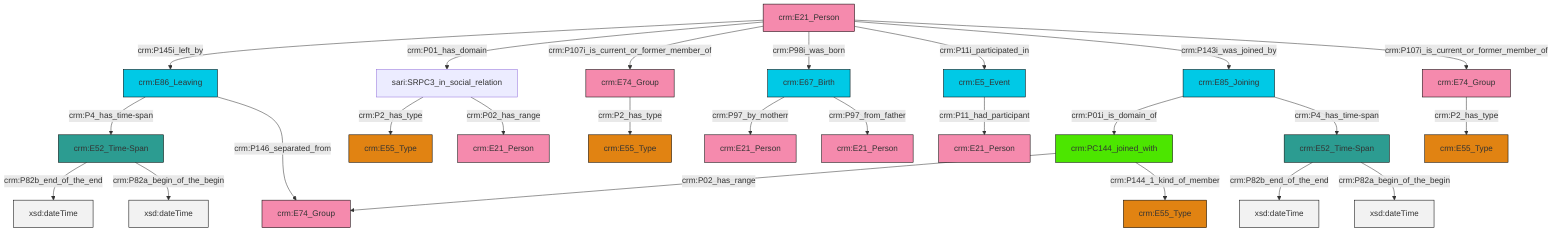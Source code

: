 graph TD
classDef Literal fill:#f2f2f2,stroke:#000000;
classDef CRM_Entity fill:#FFFFFF,stroke:#000000;
classDef Temporal_Entity fill:#00C9E6, stroke:#000000;
classDef Type fill:#E18312, stroke:#000000;
classDef Time-Span fill:#2C9C91, stroke:#000000;
classDef Appellation fill:#FFEB7F, stroke:#000000;
classDef Place fill:#008836, stroke:#000000;
classDef Persistent_Item fill:#B266B2, stroke:#000000;
classDef Conceptual_Object fill:#FFD700, stroke:#000000;
classDef Physical_Thing fill:#D2B48C, stroke:#000000;
classDef Actor fill:#f58aad, stroke:#000000;
classDef PC_Classes fill:#4ce600, stroke:#000000;
classDef Multi fill:#cccccc,stroke:#000000;

2["crm:E85_Joining"]:::Temporal_Entity -->|crm:P01i_is_domain_of| 3["crm:PC144_joined_with"]:::PC_Classes
6["crm:E21_Person"]:::Actor -->|crm:P145i_left_by| 7["crm:E86_Leaving"]:::Temporal_Entity
2["crm:E85_Joining"]:::Temporal_Entity -->|crm:P4_has_time-span| 8["crm:E52_Time-Span"]:::Time-Span
4["crm:E67_Birth"]:::Temporal_Entity -->|crm:P97_by_motherr| 9["crm:E21_Person"]:::Actor
8["crm:E52_Time-Span"]:::Time-Span -->|crm:P82b_end_of_the_end| 10[xsd:dateTime]:::Literal
7["crm:E86_Leaving"]:::Temporal_Entity -->|crm:P4_has_time-span| 13["crm:E52_Time-Span"]:::Time-Span
8["crm:E52_Time-Span"]:::Time-Span -->|crm:P82a_begin_of_the_begin| 14[xsd:dateTime]:::Literal
4["crm:E67_Birth"]:::Temporal_Entity -->|crm:P97_from_father| 20["crm:E21_Person"]:::Actor
21["crm:E5_Event"]:::Temporal_Entity -->|crm:P11_had_participant| 11["crm:E21_Person"]:::Actor
3["crm:PC144_joined_with"]:::PC_Classes -->|crm:P02_has_range| 22["crm:E74_Group"]:::Actor
23["crm:E74_Group"]:::Actor -->|crm:P2_has_type| 24["crm:E55_Type"]:::Type
13["crm:E52_Time-Span"]:::Time-Span -->|crm:P82b_end_of_the_end| 29[xsd:dateTime]:::Literal
6["crm:E21_Person"]:::Actor -->|crm:P01_has_domain| 26["sari:SRPC3_in_social_relation"]:::Default
6["crm:E21_Person"]:::Actor -->|crm:P107i_is_current_or_former_member_of| 34["crm:E74_Group"]:::Actor
6["crm:E21_Person"]:::Actor -->|crm:P98i_was_born| 4["crm:E67_Birth"]:::Temporal_Entity
6["crm:E21_Person"]:::Actor -->|crm:P11i_participated_in| 21["crm:E5_Event"]:::Temporal_Entity
34["crm:E74_Group"]:::Actor -->|crm:P2_has_type| 31["crm:E55_Type"]:::Type
6["crm:E21_Person"]:::Actor -->|crm:P143i_was_joined_by| 2["crm:E85_Joining"]:::Temporal_Entity
6["crm:E21_Person"]:::Actor -->|crm:P107i_is_current_or_former_member_of| 23["crm:E74_Group"]:::Actor
26["sari:SRPC3_in_social_relation"]:::Default -->|crm:P2_has_type| 17["crm:E55_Type"]:::Type
3["crm:PC144_joined_with"]:::PC_Classes -->|crm:P144_1_kind_of_member| 15["crm:E55_Type"]:::Type
7["crm:E86_Leaving"]:::Temporal_Entity -->|crm:P146_separated_from| 22["crm:E74_Group"]:::Actor
13["crm:E52_Time-Span"]:::Time-Span -->|crm:P82a_begin_of_the_begin| 44[xsd:dateTime]:::Literal
26["sari:SRPC3_in_social_relation"]:::Default -->|crm:P02_has_range| 0["crm:E21_Person"]:::Actor